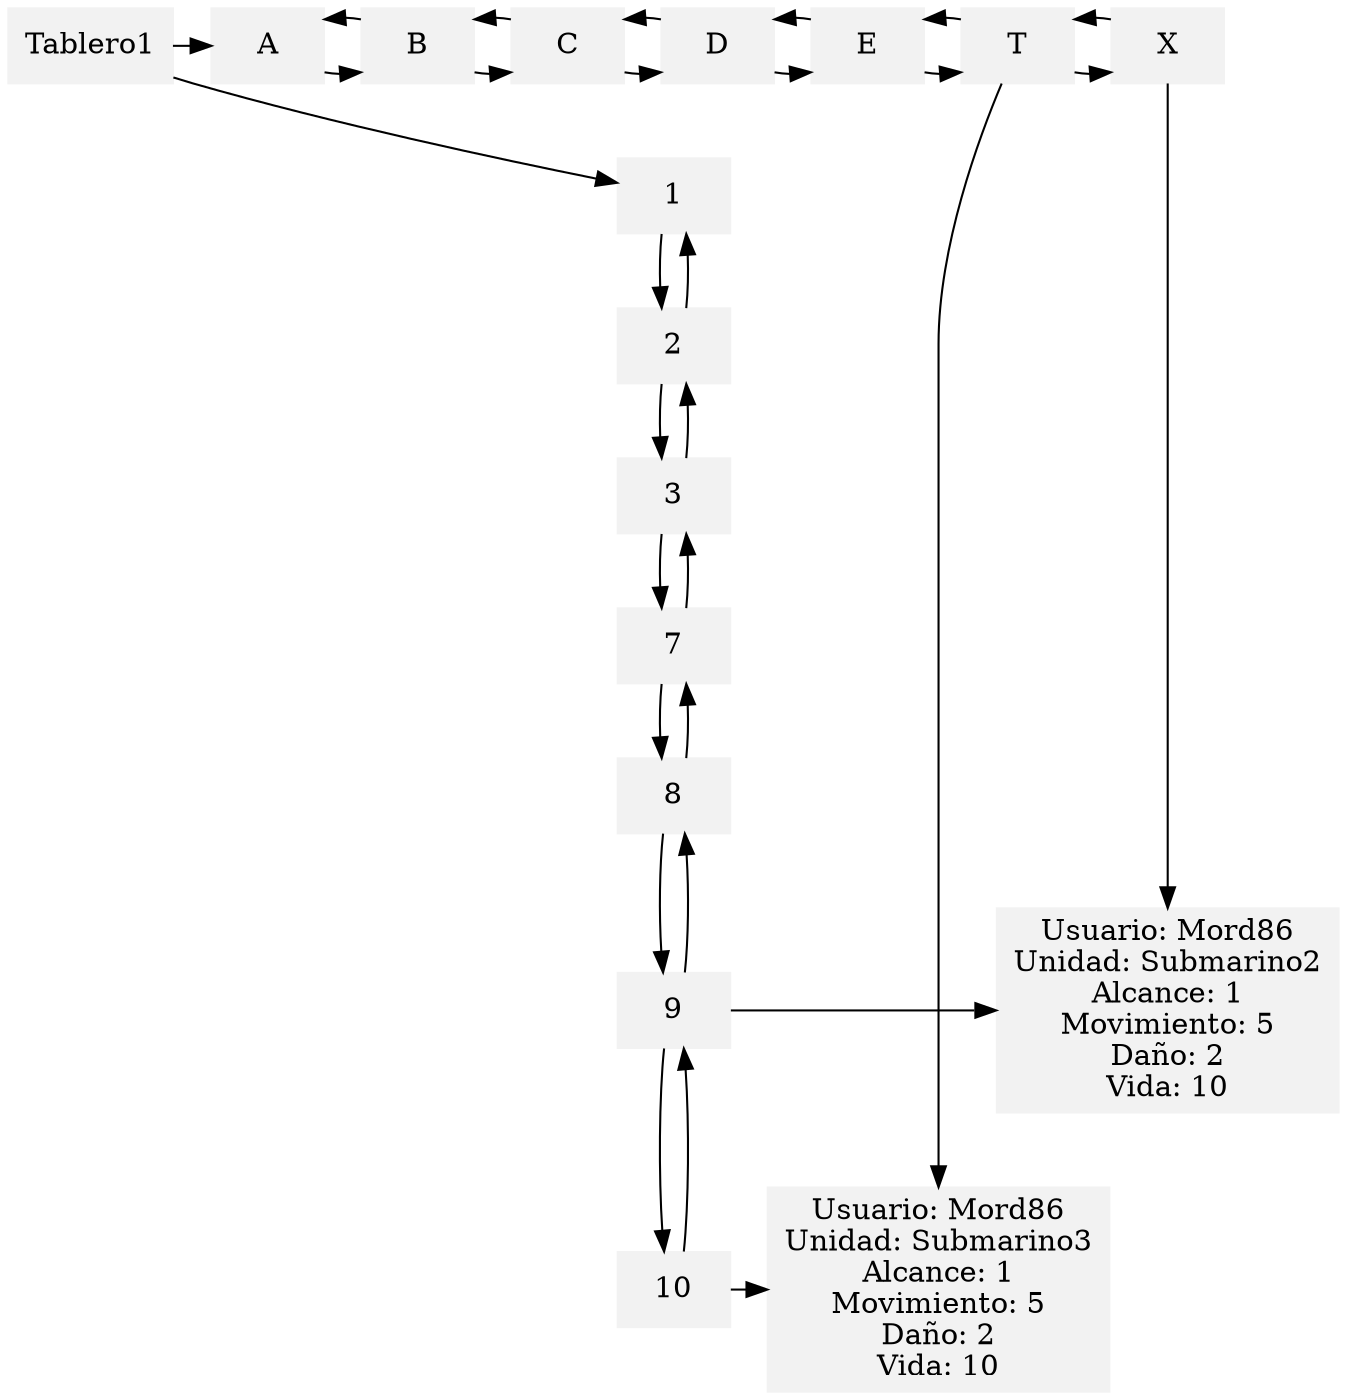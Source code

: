 digraph g{
	 node[shape=box, style=filled, color=Gray95];
	 edge[color = black];
	 rankdir = UD; 
{rank=min;"Tablero1";"A";"B";"C";"D";"E";"T";"X";};
{rank=same;"1";};
{rank=same;"2";};
{rank=same;"3";};
{rank=same;"7";};
{rank=same;"8";};
{rank=same;"9";"Usuario: Mord86
Unidad: Submarino2
Alcance: 1
Movimiento: 5
Daño: 2
Vida: 10";};
{rank=same;"10";"Usuario: Mord86
Unidad: Submarino3
Alcance: 1
Movimiento: 5
Daño: 2
Vida: 10";};
"T" -> "Usuario: Mord86
Unidad: Submarino3
Alcance: 1
Movimiento: 5
Daño: 2
Vida: 10";
"X" -> "Usuario: Mord86
Unidad: Submarino2
Alcance: 1
Movimiento: 5
Daño: 2
Vida: 10";
"9" -> "Usuario: Mord86
Unidad: Submarino2
Alcance: 1
Movimiento: 5
Daño: 2
Vida: 10";
"10" -> "Usuario: Mord86
Unidad: Submarino3
Alcance: 1
Movimiento: 5
Daño: 2
Vida: 10";
"Tablero1" -> "1"[rankdir=UD];
subgraph cluster0{
"1" -> "2"[rankdir=UD];
"2" -> "1"[rankdir=UD];
"2" -> "3"[rankdir=UD];
"3" -> "2"[rankdir=UD];
"3" -> "7"[rankdir=UD];
"7" -> "3"[rankdir=UD];
"7" -> "8"[rankdir=UD];
"8" -> "7"[rankdir=UD];
"8" -> "9"[rankdir=UD];
"9" -> "8"[rankdir=UD];
"9" -> "10"[rankdir=UD];
"10" -> "9"[rankdir=UD];
}
"Tablero1" -> "A";
"A" -> "B";
"B" -> "A";
"B" -> "C";
"C" -> "B";
"C" -> "D";
"D" -> "C";
"D" -> "E";
"E" -> "D";
"E" -> "T";
"T" -> "E";
"T" -> "X";
"X" -> "T";
}
